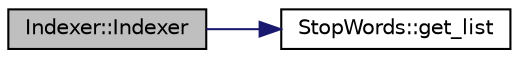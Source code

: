 digraph "Indexer::Indexer"
{
  edge [fontname="Helvetica",fontsize="10",labelfontname="Helvetica",labelfontsize="10"];
  node [fontname="Helvetica",fontsize="10",shape=record];
  rankdir="LR";
  Node1 [label="Indexer::Indexer",height=0.2,width=0.4,color="black", fillcolor="grey75", style="filled", fontcolor="black"];
  Node1 -> Node2 [color="midnightblue",fontsize="10",style="solid",fontname="Helvetica"];
  Node2 [label="StopWords::get_list",height=0.2,width=0.4,color="black", fillcolor="white", style="filled",URL="$class_stop_words.html#ab9167107b7c52705ef086c7edaa95aa3"];
}
